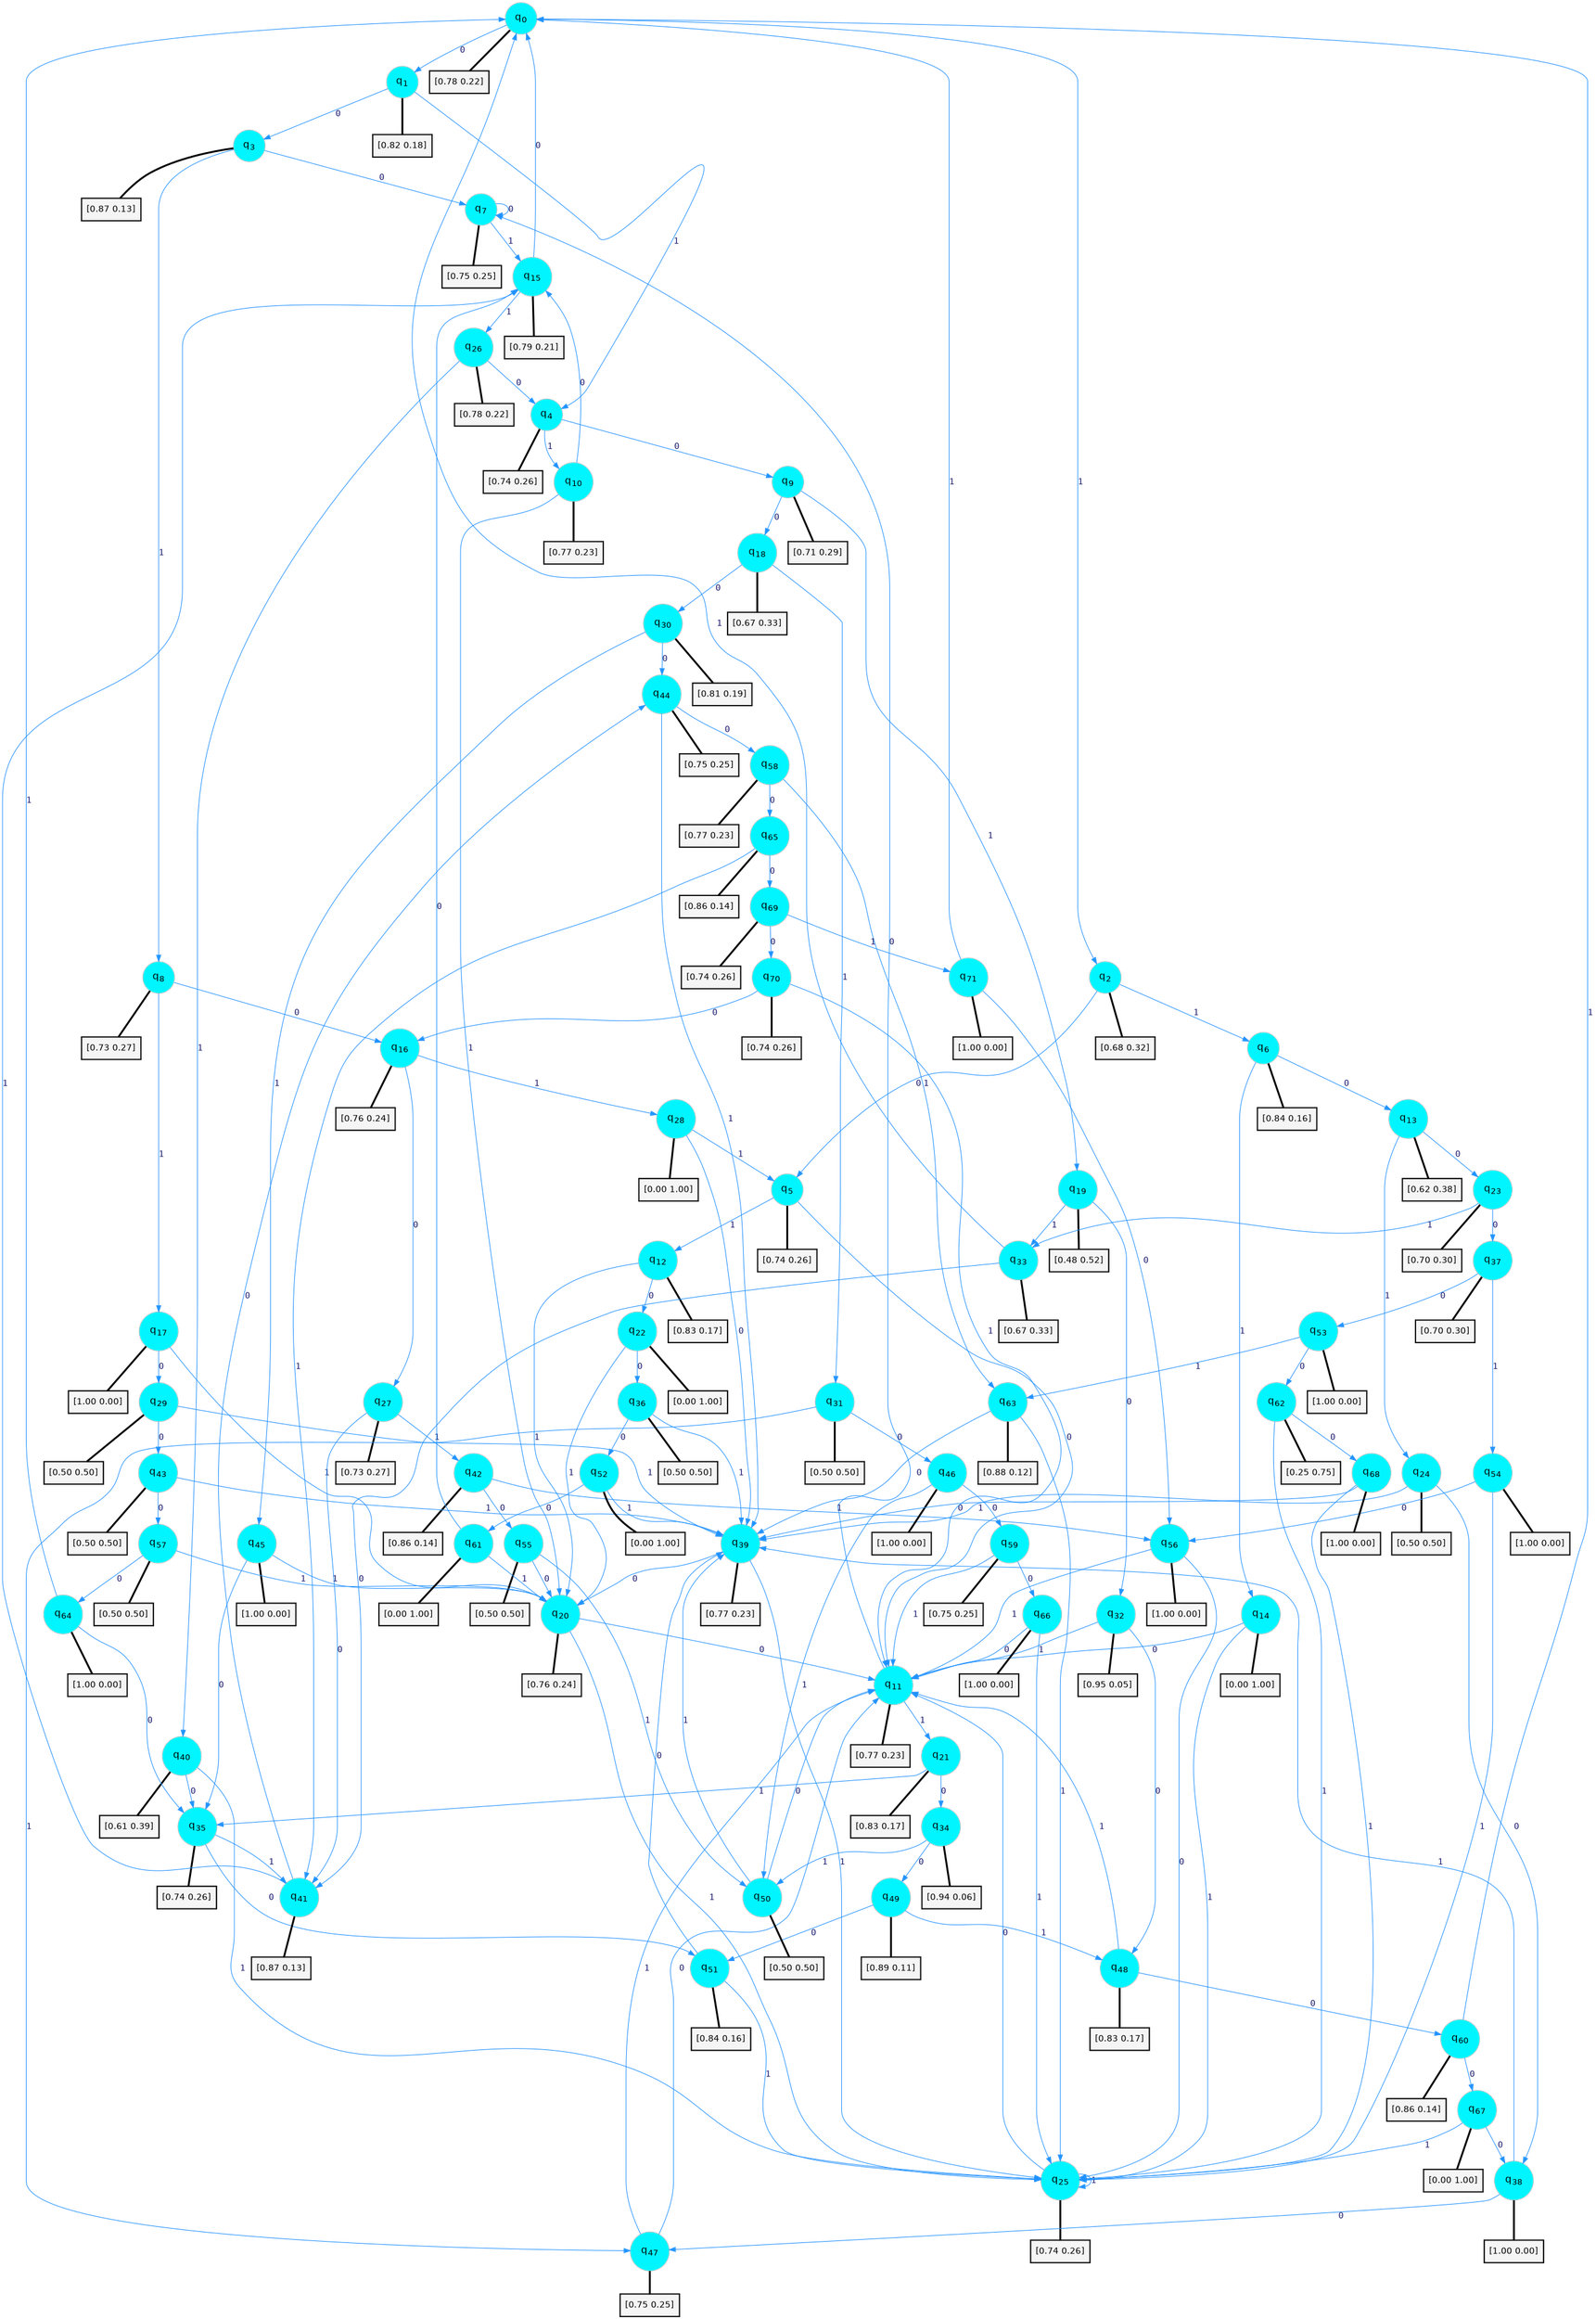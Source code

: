 digraph G {
graph [
bgcolor=transparent, dpi=300, rankdir=TD, size="40,25"];
node [
color=gray, fillcolor=turquoise1, fontcolor=black, fontname=Helvetica, fontsize=16, fontweight=bold, shape=circle, style=filled];
edge [
arrowsize=1, color=dodgerblue1, fontcolor=midnightblue, fontname=courier, fontweight=bold, penwidth=1, style=solid, weight=20];
0[label=<q<SUB>0</SUB>>];
1[label=<q<SUB>1</SUB>>];
2[label=<q<SUB>2</SUB>>];
3[label=<q<SUB>3</SUB>>];
4[label=<q<SUB>4</SUB>>];
5[label=<q<SUB>5</SUB>>];
6[label=<q<SUB>6</SUB>>];
7[label=<q<SUB>7</SUB>>];
8[label=<q<SUB>8</SUB>>];
9[label=<q<SUB>9</SUB>>];
10[label=<q<SUB>10</SUB>>];
11[label=<q<SUB>11</SUB>>];
12[label=<q<SUB>12</SUB>>];
13[label=<q<SUB>13</SUB>>];
14[label=<q<SUB>14</SUB>>];
15[label=<q<SUB>15</SUB>>];
16[label=<q<SUB>16</SUB>>];
17[label=<q<SUB>17</SUB>>];
18[label=<q<SUB>18</SUB>>];
19[label=<q<SUB>19</SUB>>];
20[label=<q<SUB>20</SUB>>];
21[label=<q<SUB>21</SUB>>];
22[label=<q<SUB>22</SUB>>];
23[label=<q<SUB>23</SUB>>];
24[label=<q<SUB>24</SUB>>];
25[label=<q<SUB>25</SUB>>];
26[label=<q<SUB>26</SUB>>];
27[label=<q<SUB>27</SUB>>];
28[label=<q<SUB>28</SUB>>];
29[label=<q<SUB>29</SUB>>];
30[label=<q<SUB>30</SUB>>];
31[label=<q<SUB>31</SUB>>];
32[label=<q<SUB>32</SUB>>];
33[label=<q<SUB>33</SUB>>];
34[label=<q<SUB>34</SUB>>];
35[label=<q<SUB>35</SUB>>];
36[label=<q<SUB>36</SUB>>];
37[label=<q<SUB>37</SUB>>];
38[label=<q<SUB>38</SUB>>];
39[label=<q<SUB>39</SUB>>];
40[label=<q<SUB>40</SUB>>];
41[label=<q<SUB>41</SUB>>];
42[label=<q<SUB>42</SUB>>];
43[label=<q<SUB>43</SUB>>];
44[label=<q<SUB>44</SUB>>];
45[label=<q<SUB>45</SUB>>];
46[label=<q<SUB>46</SUB>>];
47[label=<q<SUB>47</SUB>>];
48[label=<q<SUB>48</SUB>>];
49[label=<q<SUB>49</SUB>>];
50[label=<q<SUB>50</SUB>>];
51[label=<q<SUB>51</SUB>>];
52[label=<q<SUB>52</SUB>>];
53[label=<q<SUB>53</SUB>>];
54[label=<q<SUB>54</SUB>>];
55[label=<q<SUB>55</SUB>>];
56[label=<q<SUB>56</SUB>>];
57[label=<q<SUB>57</SUB>>];
58[label=<q<SUB>58</SUB>>];
59[label=<q<SUB>59</SUB>>];
60[label=<q<SUB>60</SUB>>];
61[label=<q<SUB>61</SUB>>];
62[label=<q<SUB>62</SUB>>];
63[label=<q<SUB>63</SUB>>];
64[label=<q<SUB>64</SUB>>];
65[label=<q<SUB>65</SUB>>];
66[label=<q<SUB>66</SUB>>];
67[label=<q<SUB>67</SUB>>];
68[label=<q<SUB>68</SUB>>];
69[label=<q<SUB>69</SUB>>];
70[label=<q<SUB>70</SUB>>];
71[label=<q<SUB>71</SUB>>];
72[label="[0.78 0.22]", shape=box,fontcolor=black, fontname=Helvetica, fontsize=14, penwidth=2, fillcolor=whitesmoke,color=black];
73[label="[0.82 0.18]", shape=box,fontcolor=black, fontname=Helvetica, fontsize=14, penwidth=2, fillcolor=whitesmoke,color=black];
74[label="[0.68 0.32]", shape=box,fontcolor=black, fontname=Helvetica, fontsize=14, penwidth=2, fillcolor=whitesmoke,color=black];
75[label="[0.87 0.13]", shape=box,fontcolor=black, fontname=Helvetica, fontsize=14, penwidth=2, fillcolor=whitesmoke,color=black];
76[label="[0.74 0.26]", shape=box,fontcolor=black, fontname=Helvetica, fontsize=14, penwidth=2, fillcolor=whitesmoke,color=black];
77[label="[0.74 0.26]", shape=box,fontcolor=black, fontname=Helvetica, fontsize=14, penwidth=2, fillcolor=whitesmoke,color=black];
78[label="[0.84 0.16]", shape=box,fontcolor=black, fontname=Helvetica, fontsize=14, penwidth=2, fillcolor=whitesmoke,color=black];
79[label="[0.75 0.25]", shape=box,fontcolor=black, fontname=Helvetica, fontsize=14, penwidth=2, fillcolor=whitesmoke,color=black];
80[label="[0.73 0.27]", shape=box,fontcolor=black, fontname=Helvetica, fontsize=14, penwidth=2, fillcolor=whitesmoke,color=black];
81[label="[0.71 0.29]", shape=box,fontcolor=black, fontname=Helvetica, fontsize=14, penwidth=2, fillcolor=whitesmoke,color=black];
82[label="[0.77 0.23]", shape=box,fontcolor=black, fontname=Helvetica, fontsize=14, penwidth=2, fillcolor=whitesmoke,color=black];
83[label="[0.77 0.23]", shape=box,fontcolor=black, fontname=Helvetica, fontsize=14, penwidth=2, fillcolor=whitesmoke,color=black];
84[label="[0.83 0.17]", shape=box,fontcolor=black, fontname=Helvetica, fontsize=14, penwidth=2, fillcolor=whitesmoke,color=black];
85[label="[0.62 0.38]", shape=box,fontcolor=black, fontname=Helvetica, fontsize=14, penwidth=2, fillcolor=whitesmoke,color=black];
86[label="[0.00 1.00]", shape=box,fontcolor=black, fontname=Helvetica, fontsize=14, penwidth=2, fillcolor=whitesmoke,color=black];
87[label="[0.79 0.21]", shape=box,fontcolor=black, fontname=Helvetica, fontsize=14, penwidth=2, fillcolor=whitesmoke,color=black];
88[label="[0.76 0.24]", shape=box,fontcolor=black, fontname=Helvetica, fontsize=14, penwidth=2, fillcolor=whitesmoke,color=black];
89[label="[1.00 0.00]", shape=box,fontcolor=black, fontname=Helvetica, fontsize=14, penwidth=2, fillcolor=whitesmoke,color=black];
90[label="[0.67 0.33]", shape=box,fontcolor=black, fontname=Helvetica, fontsize=14, penwidth=2, fillcolor=whitesmoke,color=black];
91[label="[0.48 0.52]", shape=box,fontcolor=black, fontname=Helvetica, fontsize=14, penwidth=2, fillcolor=whitesmoke,color=black];
92[label="[0.76 0.24]", shape=box,fontcolor=black, fontname=Helvetica, fontsize=14, penwidth=2, fillcolor=whitesmoke,color=black];
93[label="[0.83 0.17]", shape=box,fontcolor=black, fontname=Helvetica, fontsize=14, penwidth=2, fillcolor=whitesmoke,color=black];
94[label="[0.00 1.00]", shape=box,fontcolor=black, fontname=Helvetica, fontsize=14, penwidth=2, fillcolor=whitesmoke,color=black];
95[label="[0.70 0.30]", shape=box,fontcolor=black, fontname=Helvetica, fontsize=14, penwidth=2, fillcolor=whitesmoke,color=black];
96[label="[0.50 0.50]", shape=box,fontcolor=black, fontname=Helvetica, fontsize=14, penwidth=2, fillcolor=whitesmoke,color=black];
97[label="[0.74 0.26]", shape=box,fontcolor=black, fontname=Helvetica, fontsize=14, penwidth=2, fillcolor=whitesmoke,color=black];
98[label="[0.78 0.22]", shape=box,fontcolor=black, fontname=Helvetica, fontsize=14, penwidth=2, fillcolor=whitesmoke,color=black];
99[label="[0.73 0.27]", shape=box,fontcolor=black, fontname=Helvetica, fontsize=14, penwidth=2, fillcolor=whitesmoke,color=black];
100[label="[0.00 1.00]", shape=box,fontcolor=black, fontname=Helvetica, fontsize=14, penwidth=2, fillcolor=whitesmoke,color=black];
101[label="[0.50 0.50]", shape=box,fontcolor=black, fontname=Helvetica, fontsize=14, penwidth=2, fillcolor=whitesmoke,color=black];
102[label="[0.81 0.19]", shape=box,fontcolor=black, fontname=Helvetica, fontsize=14, penwidth=2, fillcolor=whitesmoke,color=black];
103[label="[0.50 0.50]", shape=box,fontcolor=black, fontname=Helvetica, fontsize=14, penwidth=2, fillcolor=whitesmoke,color=black];
104[label="[0.95 0.05]", shape=box,fontcolor=black, fontname=Helvetica, fontsize=14, penwidth=2, fillcolor=whitesmoke,color=black];
105[label="[0.67 0.33]", shape=box,fontcolor=black, fontname=Helvetica, fontsize=14, penwidth=2, fillcolor=whitesmoke,color=black];
106[label="[0.94 0.06]", shape=box,fontcolor=black, fontname=Helvetica, fontsize=14, penwidth=2, fillcolor=whitesmoke,color=black];
107[label="[0.74 0.26]", shape=box,fontcolor=black, fontname=Helvetica, fontsize=14, penwidth=2, fillcolor=whitesmoke,color=black];
108[label="[0.50 0.50]", shape=box,fontcolor=black, fontname=Helvetica, fontsize=14, penwidth=2, fillcolor=whitesmoke,color=black];
109[label="[0.70 0.30]", shape=box,fontcolor=black, fontname=Helvetica, fontsize=14, penwidth=2, fillcolor=whitesmoke,color=black];
110[label="[1.00 0.00]", shape=box,fontcolor=black, fontname=Helvetica, fontsize=14, penwidth=2, fillcolor=whitesmoke,color=black];
111[label="[0.77 0.23]", shape=box,fontcolor=black, fontname=Helvetica, fontsize=14, penwidth=2, fillcolor=whitesmoke,color=black];
112[label="[0.61 0.39]", shape=box,fontcolor=black, fontname=Helvetica, fontsize=14, penwidth=2, fillcolor=whitesmoke,color=black];
113[label="[0.87 0.13]", shape=box,fontcolor=black, fontname=Helvetica, fontsize=14, penwidth=2, fillcolor=whitesmoke,color=black];
114[label="[0.86 0.14]", shape=box,fontcolor=black, fontname=Helvetica, fontsize=14, penwidth=2, fillcolor=whitesmoke,color=black];
115[label="[0.50 0.50]", shape=box,fontcolor=black, fontname=Helvetica, fontsize=14, penwidth=2, fillcolor=whitesmoke,color=black];
116[label="[0.75 0.25]", shape=box,fontcolor=black, fontname=Helvetica, fontsize=14, penwidth=2, fillcolor=whitesmoke,color=black];
117[label="[1.00 0.00]", shape=box,fontcolor=black, fontname=Helvetica, fontsize=14, penwidth=2, fillcolor=whitesmoke,color=black];
118[label="[1.00 0.00]", shape=box,fontcolor=black, fontname=Helvetica, fontsize=14, penwidth=2, fillcolor=whitesmoke,color=black];
119[label="[0.75 0.25]", shape=box,fontcolor=black, fontname=Helvetica, fontsize=14, penwidth=2, fillcolor=whitesmoke,color=black];
120[label="[0.83 0.17]", shape=box,fontcolor=black, fontname=Helvetica, fontsize=14, penwidth=2, fillcolor=whitesmoke,color=black];
121[label="[0.89 0.11]", shape=box,fontcolor=black, fontname=Helvetica, fontsize=14, penwidth=2, fillcolor=whitesmoke,color=black];
122[label="[0.50 0.50]", shape=box,fontcolor=black, fontname=Helvetica, fontsize=14, penwidth=2, fillcolor=whitesmoke,color=black];
123[label="[0.84 0.16]", shape=box,fontcolor=black, fontname=Helvetica, fontsize=14, penwidth=2, fillcolor=whitesmoke,color=black];
124[label="[0.00 1.00]", shape=box,fontcolor=black, fontname=Helvetica, fontsize=14, penwidth=2, fillcolor=whitesmoke,color=black];
125[label="[1.00 0.00]", shape=box,fontcolor=black, fontname=Helvetica, fontsize=14, penwidth=2, fillcolor=whitesmoke,color=black];
126[label="[1.00 0.00]", shape=box,fontcolor=black, fontname=Helvetica, fontsize=14, penwidth=2, fillcolor=whitesmoke,color=black];
127[label="[0.50 0.50]", shape=box,fontcolor=black, fontname=Helvetica, fontsize=14, penwidth=2, fillcolor=whitesmoke,color=black];
128[label="[1.00 0.00]", shape=box,fontcolor=black, fontname=Helvetica, fontsize=14, penwidth=2, fillcolor=whitesmoke,color=black];
129[label="[0.50 0.50]", shape=box,fontcolor=black, fontname=Helvetica, fontsize=14, penwidth=2, fillcolor=whitesmoke,color=black];
130[label="[0.77 0.23]", shape=box,fontcolor=black, fontname=Helvetica, fontsize=14, penwidth=2, fillcolor=whitesmoke,color=black];
131[label="[0.75 0.25]", shape=box,fontcolor=black, fontname=Helvetica, fontsize=14, penwidth=2, fillcolor=whitesmoke,color=black];
132[label="[0.86 0.14]", shape=box,fontcolor=black, fontname=Helvetica, fontsize=14, penwidth=2, fillcolor=whitesmoke,color=black];
133[label="[0.00 1.00]", shape=box,fontcolor=black, fontname=Helvetica, fontsize=14, penwidth=2, fillcolor=whitesmoke,color=black];
134[label="[0.25 0.75]", shape=box,fontcolor=black, fontname=Helvetica, fontsize=14, penwidth=2, fillcolor=whitesmoke,color=black];
135[label="[0.88 0.12]", shape=box,fontcolor=black, fontname=Helvetica, fontsize=14, penwidth=2, fillcolor=whitesmoke,color=black];
136[label="[1.00 0.00]", shape=box,fontcolor=black, fontname=Helvetica, fontsize=14, penwidth=2, fillcolor=whitesmoke,color=black];
137[label="[0.86 0.14]", shape=box,fontcolor=black, fontname=Helvetica, fontsize=14, penwidth=2, fillcolor=whitesmoke,color=black];
138[label="[1.00 0.00]", shape=box,fontcolor=black, fontname=Helvetica, fontsize=14, penwidth=2, fillcolor=whitesmoke,color=black];
139[label="[0.00 1.00]", shape=box,fontcolor=black, fontname=Helvetica, fontsize=14, penwidth=2, fillcolor=whitesmoke,color=black];
140[label="[1.00 0.00]", shape=box,fontcolor=black, fontname=Helvetica, fontsize=14, penwidth=2, fillcolor=whitesmoke,color=black];
141[label="[0.74 0.26]", shape=box,fontcolor=black, fontname=Helvetica, fontsize=14, penwidth=2, fillcolor=whitesmoke,color=black];
142[label="[0.74 0.26]", shape=box,fontcolor=black, fontname=Helvetica, fontsize=14, penwidth=2, fillcolor=whitesmoke,color=black];
143[label="[1.00 0.00]", shape=box,fontcolor=black, fontname=Helvetica, fontsize=14, penwidth=2, fillcolor=whitesmoke,color=black];
0->1 [label=0];
0->2 [label=1];
0->72 [arrowhead=none, penwidth=3,color=black];
1->3 [label=0];
1->4 [label=1];
1->73 [arrowhead=none, penwidth=3,color=black];
2->5 [label=0];
2->6 [label=1];
2->74 [arrowhead=none, penwidth=3,color=black];
3->7 [label=0];
3->8 [label=1];
3->75 [arrowhead=none, penwidth=3,color=black];
4->9 [label=0];
4->10 [label=1];
4->76 [arrowhead=none, penwidth=3,color=black];
5->11 [label=0];
5->12 [label=1];
5->77 [arrowhead=none, penwidth=3,color=black];
6->13 [label=0];
6->14 [label=1];
6->78 [arrowhead=none, penwidth=3,color=black];
7->7 [label=0];
7->15 [label=1];
7->79 [arrowhead=none, penwidth=3,color=black];
8->16 [label=0];
8->17 [label=1];
8->80 [arrowhead=none, penwidth=3,color=black];
9->18 [label=0];
9->19 [label=1];
9->81 [arrowhead=none, penwidth=3,color=black];
10->15 [label=0];
10->20 [label=1];
10->82 [arrowhead=none, penwidth=3,color=black];
11->7 [label=0];
11->21 [label=1];
11->83 [arrowhead=none, penwidth=3,color=black];
12->22 [label=0];
12->20 [label=1];
12->84 [arrowhead=none, penwidth=3,color=black];
13->23 [label=0];
13->24 [label=1];
13->85 [arrowhead=none, penwidth=3,color=black];
14->11 [label=0];
14->25 [label=1];
14->86 [arrowhead=none, penwidth=3,color=black];
15->0 [label=0];
15->26 [label=1];
15->87 [arrowhead=none, penwidth=3,color=black];
16->27 [label=0];
16->28 [label=1];
16->88 [arrowhead=none, penwidth=3,color=black];
17->29 [label=0];
17->20 [label=1];
17->89 [arrowhead=none, penwidth=3,color=black];
18->30 [label=0];
18->31 [label=1];
18->90 [arrowhead=none, penwidth=3,color=black];
19->32 [label=0];
19->33 [label=1];
19->91 [arrowhead=none, penwidth=3,color=black];
20->11 [label=0];
20->25 [label=1];
20->92 [arrowhead=none, penwidth=3,color=black];
21->34 [label=0];
21->35 [label=1];
21->93 [arrowhead=none, penwidth=3,color=black];
22->36 [label=0];
22->20 [label=1];
22->94 [arrowhead=none, penwidth=3,color=black];
23->37 [label=0];
23->33 [label=1];
23->95 [arrowhead=none, penwidth=3,color=black];
24->38 [label=0];
24->39 [label=1];
24->96 [arrowhead=none, penwidth=3,color=black];
25->11 [label=0];
25->25 [label=1];
25->97 [arrowhead=none, penwidth=3,color=black];
26->4 [label=0];
26->40 [label=1];
26->98 [arrowhead=none, penwidth=3,color=black];
27->41 [label=0];
27->42 [label=1];
27->99 [arrowhead=none, penwidth=3,color=black];
28->39 [label=0];
28->5 [label=1];
28->100 [arrowhead=none, penwidth=3,color=black];
29->43 [label=0];
29->39 [label=1];
29->101 [arrowhead=none, penwidth=3,color=black];
30->44 [label=0];
30->45 [label=1];
30->102 [arrowhead=none, penwidth=3,color=black];
31->46 [label=0];
31->47 [label=1];
31->103 [arrowhead=none, penwidth=3,color=black];
32->48 [label=0];
32->11 [label=1];
32->104 [arrowhead=none, penwidth=3,color=black];
33->41 [label=0];
33->0 [label=1];
33->105 [arrowhead=none, penwidth=3,color=black];
34->49 [label=0];
34->50 [label=1];
34->106 [arrowhead=none, penwidth=3,color=black];
35->51 [label=0];
35->41 [label=1];
35->107 [arrowhead=none, penwidth=3,color=black];
36->52 [label=0];
36->39 [label=1];
36->108 [arrowhead=none, penwidth=3,color=black];
37->53 [label=0];
37->54 [label=1];
37->109 [arrowhead=none, penwidth=3,color=black];
38->47 [label=0];
38->39 [label=1];
38->110 [arrowhead=none, penwidth=3,color=black];
39->20 [label=0];
39->25 [label=1];
39->111 [arrowhead=none, penwidth=3,color=black];
40->35 [label=0];
40->25 [label=1];
40->112 [arrowhead=none, penwidth=3,color=black];
41->44 [label=0];
41->15 [label=1];
41->113 [arrowhead=none, penwidth=3,color=black];
42->55 [label=0];
42->56 [label=1];
42->114 [arrowhead=none, penwidth=3,color=black];
43->57 [label=0];
43->39 [label=1];
43->115 [arrowhead=none, penwidth=3,color=black];
44->58 [label=0];
44->39 [label=1];
44->116 [arrowhead=none, penwidth=3,color=black];
45->35 [label=0];
45->20 [label=1];
45->117 [arrowhead=none, penwidth=3,color=black];
46->59 [label=0];
46->50 [label=1];
46->118 [arrowhead=none, penwidth=3,color=black];
47->11 [label=0];
47->11 [label=1];
47->119 [arrowhead=none, penwidth=3,color=black];
48->60 [label=0];
48->11 [label=1];
48->120 [arrowhead=none, penwidth=3,color=black];
49->51 [label=0];
49->48 [label=1];
49->121 [arrowhead=none, penwidth=3,color=black];
50->11 [label=0];
50->39 [label=1];
50->122 [arrowhead=none, penwidth=3,color=black];
51->39 [label=0];
51->25 [label=1];
51->123 [arrowhead=none, penwidth=3,color=black];
52->61 [label=0];
52->39 [label=1];
52->124 [arrowhead=none, penwidth=3,color=black];
53->62 [label=0];
53->63 [label=1];
53->125 [arrowhead=none, penwidth=3,color=black];
54->56 [label=0];
54->25 [label=1];
54->126 [arrowhead=none, penwidth=3,color=black];
55->20 [label=0];
55->50 [label=1];
55->127 [arrowhead=none, penwidth=3,color=black];
56->25 [label=0];
56->11 [label=1];
56->128 [arrowhead=none, penwidth=3,color=black];
57->64 [label=0];
57->20 [label=1];
57->129 [arrowhead=none, penwidth=3,color=black];
58->65 [label=0];
58->63 [label=1];
58->130 [arrowhead=none, penwidth=3,color=black];
59->66 [label=0];
59->11 [label=1];
59->131 [arrowhead=none, penwidth=3,color=black];
60->67 [label=0];
60->0 [label=1];
60->132 [arrowhead=none, penwidth=3,color=black];
61->15 [label=0];
61->20 [label=1];
61->133 [arrowhead=none, penwidth=3,color=black];
62->68 [label=0];
62->25 [label=1];
62->134 [arrowhead=none, penwidth=3,color=black];
63->39 [label=0];
63->25 [label=1];
63->135 [arrowhead=none, penwidth=3,color=black];
64->35 [label=0];
64->0 [label=1];
64->136 [arrowhead=none, penwidth=3,color=black];
65->69 [label=0];
65->41 [label=1];
65->137 [arrowhead=none, penwidth=3,color=black];
66->11 [label=0];
66->25 [label=1];
66->138 [arrowhead=none, penwidth=3,color=black];
67->38 [label=0];
67->25 [label=1];
67->139 [arrowhead=none, penwidth=3,color=black];
68->39 [label=0];
68->25 [label=1];
68->140 [arrowhead=none, penwidth=3,color=black];
69->70 [label=0];
69->71 [label=1];
69->141 [arrowhead=none, penwidth=3,color=black];
70->16 [label=0];
70->11 [label=1];
70->142 [arrowhead=none, penwidth=3,color=black];
71->56 [label=0];
71->0 [label=1];
71->143 [arrowhead=none, penwidth=3,color=black];
}
